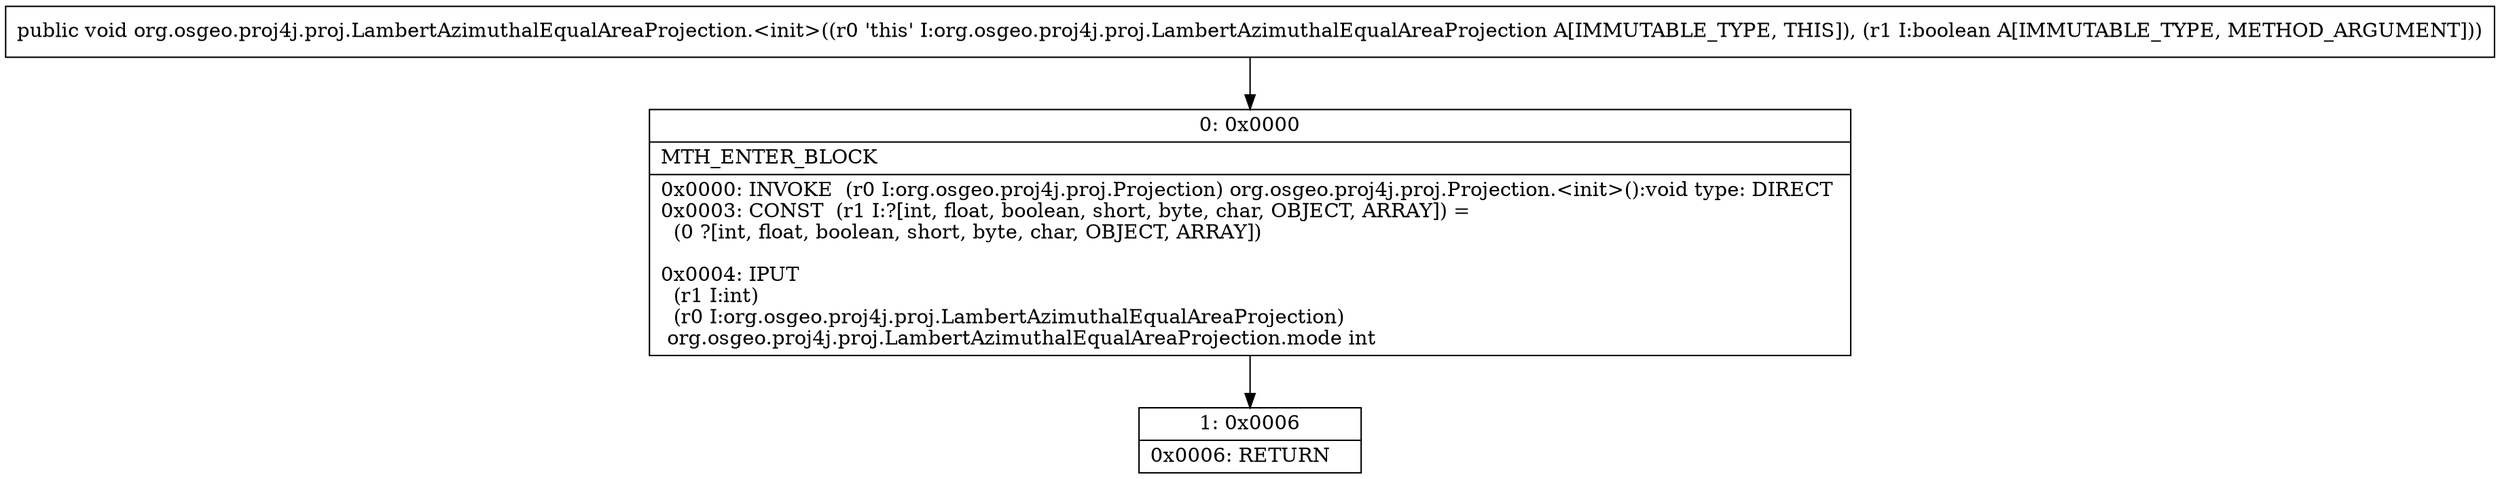 digraph "CFG fororg.osgeo.proj4j.proj.LambertAzimuthalEqualAreaProjection.\<init\>(Z)V" {
Node_0 [shape=record,label="{0\:\ 0x0000|MTH_ENTER_BLOCK\l|0x0000: INVOKE  (r0 I:org.osgeo.proj4j.proj.Projection) org.osgeo.proj4j.proj.Projection.\<init\>():void type: DIRECT \l0x0003: CONST  (r1 I:?[int, float, boolean, short, byte, char, OBJECT, ARRAY]) = \l  (0 ?[int, float, boolean, short, byte, char, OBJECT, ARRAY])\l \l0x0004: IPUT  \l  (r1 I:int)\l  (r0 I:org.osgeo.proj4j.proj.LambertAzimuthalEqualAreaProjection)\l org.osgeo.proj4j.proj.LambertAzimuthalEqualAreaProjection.mode int \l}"];
Node_1 [shape=record,label="{1\:\ 0x0006|0x0006: RETURN   \l}"];
MethodNode[shape=record,label="{public void org.osgeo.proj4j.proj.LambertAzimuthalEqualAreaProjection.\<init\>((r0 'this' I:org.osgeo.proj4j.proj.LambertAzimuthalEqualAreaProjection A[IMMUTABLE_TYPE, THIS]), (r1 I:boolean A[IMMUTABLE_TYPE, METHOD_ARGUMENT])) }"];
MethodNode -> Node_0;
Node_0 -> Node_1;
}

